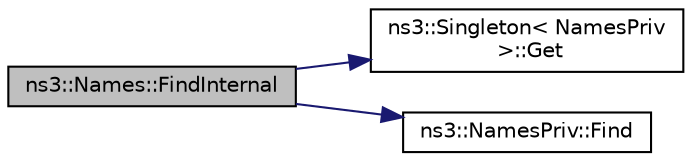 digraph "ns3::Names::FindInternal"
{
  edge [fontname="Helvetica",fontsize="10",labelfontname="Helvetica",labelfontsize="10"];
  node [fontname="Helvetica",fontsize="10",shape=record];
  rankdir="LR";
  Node1 [label="ns3::Names::FindInternal",height=0.2,width=0.4,color="black", fillcolor="grey75", style="filled", fontcolor="black"];
  Node1 -> Node2 [color="midnightblue",fontsize="10",style="solid"];
  Node2 [label="ns3::Singleton\< NamesPriv\l \>::Get",height=0.2,width=0.4,color="black", fillcolor="white", style="filled",URL="$d8/d77/classns3_1_1Singleton.html#a80a2cd3c25a27ea72add7a9f7a141ffa"];
  Node1 -> Node3 [color="midnightblue",fontsize="10",style="solid"];
  Node3 [label="ns3::NamesPriv::Find",height=0.2,width=0.4,color="black", fillcolor="white", style="filled",URL="$d8/d30/classns3_1_1NamesPriv.html#aeb1553e055f77ec72919f4ed41e4aec2",tooltip="Given a name path string, look to see if there&#39;s an object in the system with that associated to it..."];
}

